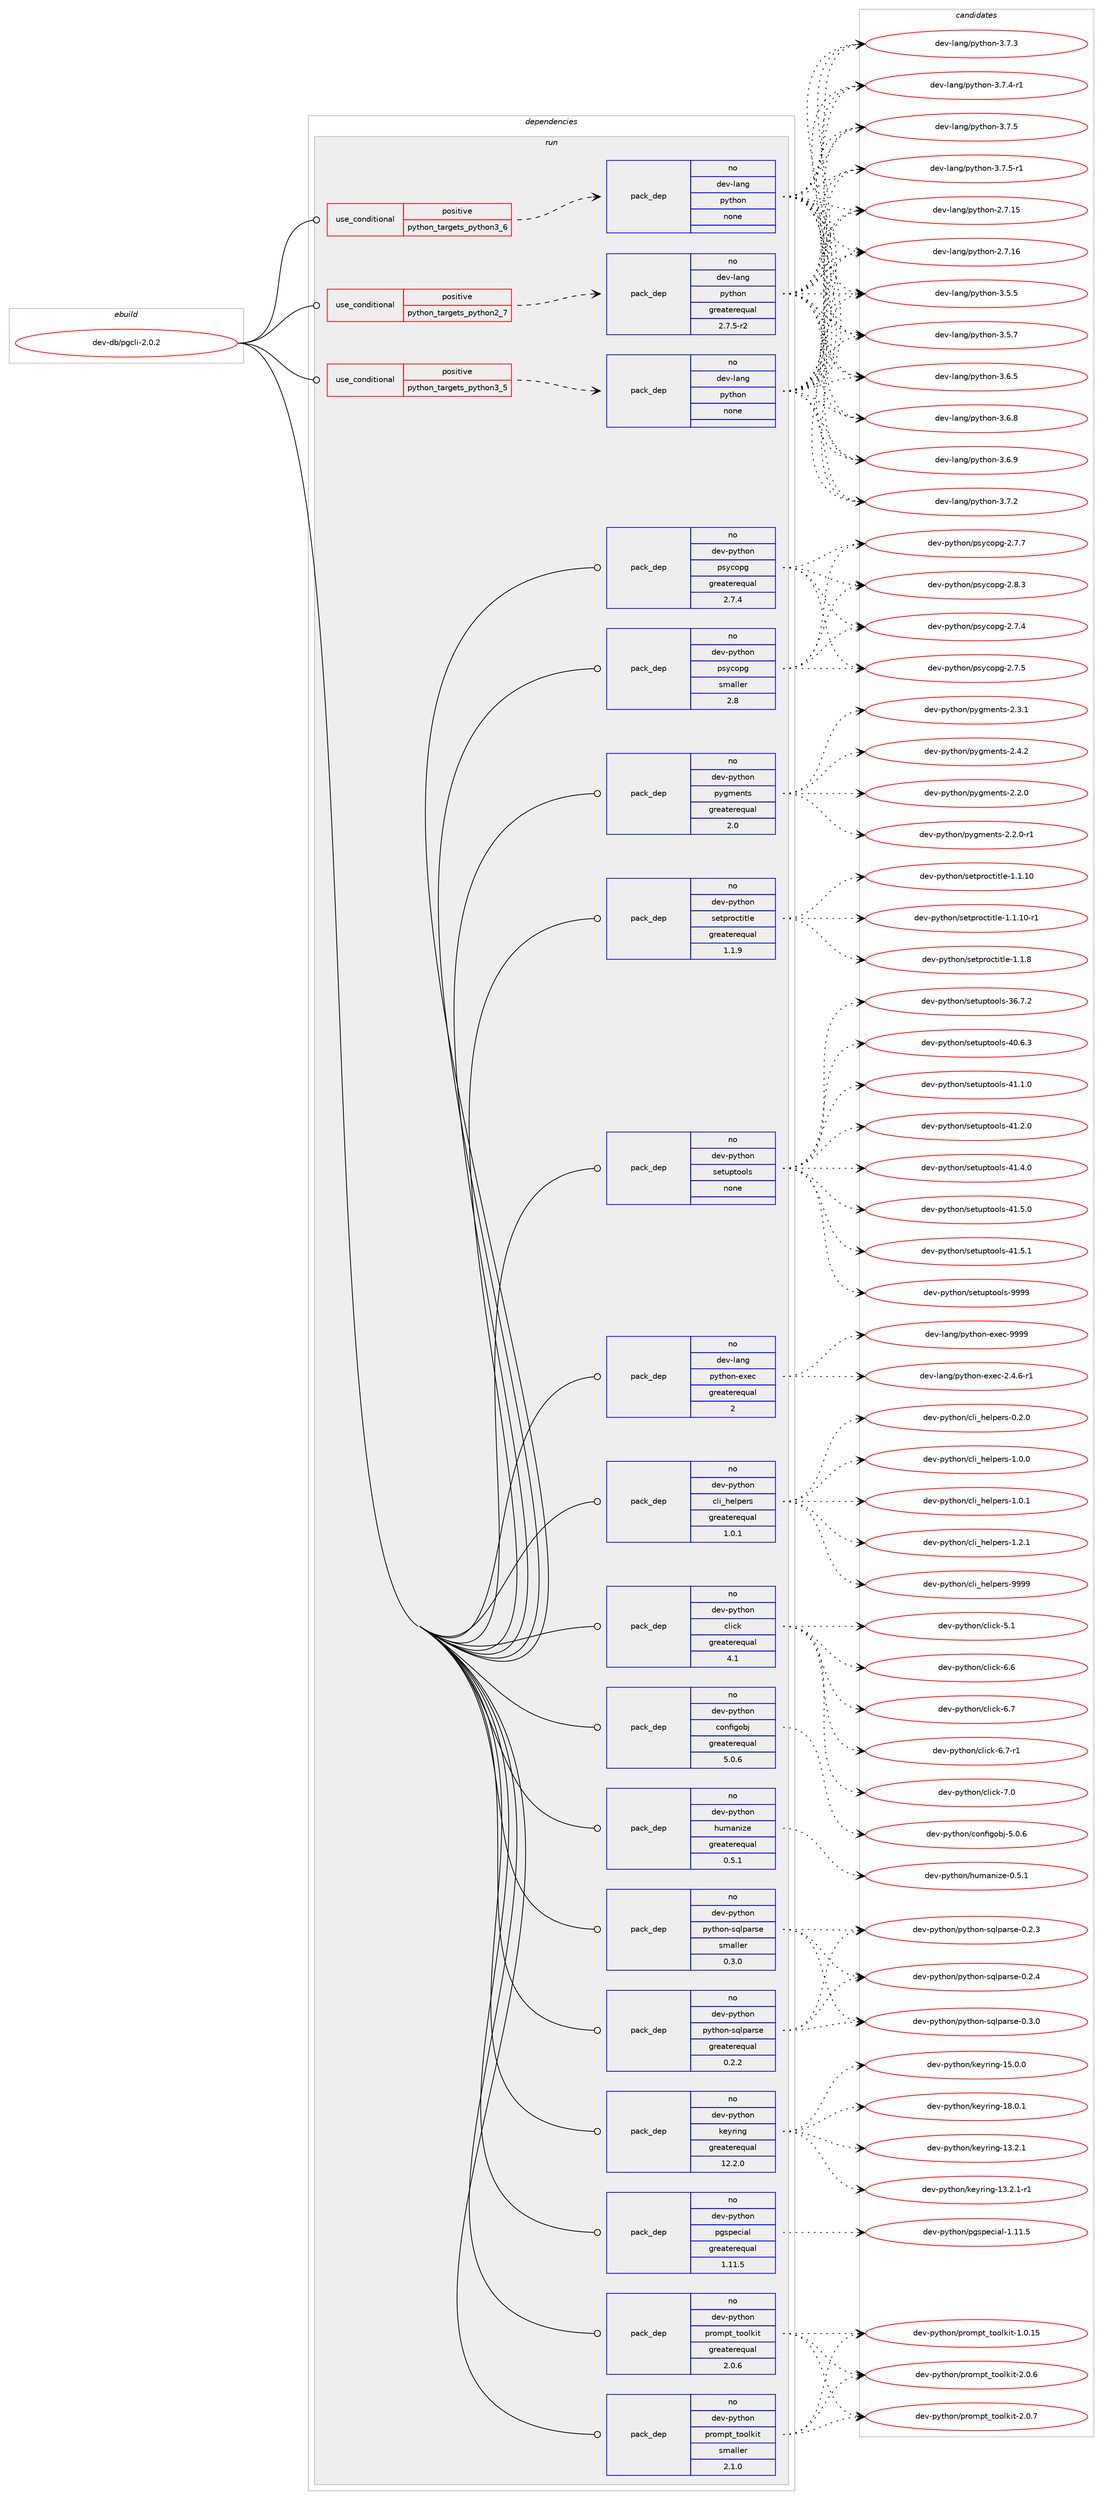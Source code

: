 digraph prolog {

# *************
# Graph options
# *************

newrank=true;
concentrate=true;
compound=true;
graph [rankdir=LR,fontname=Helvetica,fontsize=10,ranksep=1.5];#, ranksep=2.5, nodesep=0.2];
edge  [arrowhead=vee];
node  [fontname=Helvetica,fontsize=10];

# **********
# The ebuild
# **********

subgraph cluster_leftcol {
color=gray;
rank=same;
label=<<i>ebuild</i>>;
id [label="dev-db/pgcli-2.0.2", color=red, width=4, href="../dev-db/pgcli-2.0.2.svg"];
}

# ****************
# The dependencies
# ****************

subgraph cluster_midcol {
color=gray;
label=<<i>dependencies</i>>;
subgraph cluster_compile {
fillcolor="#eeeeee";
style=filled;
label=<<i>compile</i>>;
}
subgraph cluster_compileandrun {
fillcolor="#eeeeee";
style=filled;
label=<<i>compile and run</i>>;
}
subgraph cluster_run {
fillcolor="#eeeeee";
style=filled;
label=<<i>run</i>>;
subgraph cond123504 {
dependency521546 [label=<<TABLE BORDER="0" CELLBORDER="1" CELLSPACING="0" CELLPADDING="4"><TR><TD ROWSPAN="3" CELLPADDING="10">use_conditional</TD></TR><TR><TD>positive</TD></TR><TR><TD>python_targets_python2_7</TD></TR></TABLE>>, shape=none, color=red];
subgraph pack388327 {
dependency521547 [label=<<TABLE BORDER="0" CELLBORDER="1" CELLSPACING="0" CELLPADDING="4" WIDTH="220"><TR><TD ROWSPAN="6" CELLPADDING="30">pack_dep</TD></TR><TR><TD WIDTH="110">no</TD></TR><TR><TD>dev-lang</TD></TR><TR><TD>python</TD></TR><TR><TD>greaterequal</TD></TR><TR><TD>2.7.5-r2</TD></TR></TABLE>>, shape=none, color=blue];
}
dependency521546:e -> dependency521547:w [weight=20,style="dashed",arrowhead="vee"];
}
id:e -> dependency521546:w [weight=20,style="solid",arrowhead="odot"];
subgraph cond123505 {
dependency521548 [label=<<TABLE BORDER="0" CELLBORDER="1" CELLSPACING="0" CELLPADDING="4"><TR><TD ROWSPAN="3" CELLPADDING="10">use_conditional</TD></TR><TR><TD>positive</TD></TR><TR><TD>python_targets_python3_5</TD></TR></TABLE>>, shape=none, color=red];
subgraph pack388328 {
dependency521549 [label=<<TABLE BORDER="0" CELLBORDER="1" CELLSPACING="0" CELLPADDING="4" WIDTH="220"><TR><TD ROWSPAN="6" CELLPADDING="30">pack_dep</TD></TR><TR><TD WIDTH="110">no</TD></TR><TR><TD>dev-lang</TD></TR><TR><TD>python</TD></TR><TR><TD>none</TD></TR><TR><TD></TD></TR></TABLE>>, shape=none, color=blue];
}
dependency521548:e -> dependency521549:w [weight=20,style="dashed",arrowhead="vee"];
}
id:e -> dependency521548:w [weight=20,style="solid",arrowhead="odot"];
subgraph cond123506 {
dependency521550 [label=<<TABLE BORDER="0" CELLBORDER="1" CELLSPACING="0" CELLPADDING="4"><TR><TD ROWSPAN="3" CELLPADDING="10">use_conditional</TD></TR><TR><TD>positive</TD></TR><TR><TD>python_targets_python3_6</TD></TR></TABLE>>, shape=none, color=red];
subgraph pack388329 {
dependency521551 [label=<<TABLE BORDER="0" CELLBORDER="1" CELLSPACING="0" CELLPADDING="4" WIDTH="220"><TR><TD ROWSPAN="6" CELLPADDING="30">pack_dep</TD></TR><TR><TD WIDTH="110">no</TD></TR><TR><TD>dev-lang</TD></TR><TR><TD>python</TD></TR><TR><TD>none</TD></TR><TR><TD></TD></TR></TABLE>>, shape=none, color=blue];
}
dependency521550:e -> dependency521551:w [weight=20,style="dashed",arrowhead="vee"];
}
id:e -> dependency521550:w [weight=20,style="solid",arrowhead="odot"];
subgraph pack388330 {
dependency521552 [label=<<TABLE BORDER="0" CELLBORDER="1" CELLSPACING="0" CELLPADDING="4" WIDTH="220"><TR><TD ROWSPAN="6" CELLPADDING="30">pack_dep</TD></TR><TR><TD WIDTH="110">no</TD></TR><TR><TD>dev-lang</TD></TR><TR><TD>python-exec</TD></TR><TR><TD>greaterequal</TD></TR><TR><TD>2</TD></TR></TABLE>>, shape=none, color=blue];
}
id:e -> dependency521552:w [weight=20,style="solid",arrowhead="odot"];
subgraph pack388331 {
dependency521553 [label=<<TABLE BORDER="0" CELLBORDER="1" CELLSPACING="0" CELLPADDING="4" WIDTH="220"><TR><TD ROWSPAN="6" CELLPADDING="30">pack_dep</TD></TR><TR><TD WIDTH="110">no</TD></TR><TR><TD>dev-python</TD></TR><TR><TD>cli_helpers</TD></TR><TR><TD>greaterequal</TD></TR><TR><TD>1.0.1</TD></TR></TABLE>>, shape=none, color=blue];
}
id:e -> dependency521553:w [weight=20,style="solid",arrowhead="odot"];
subgraph pack388332 {
dependency521554 [label=<<TABLE BORDER="0" CELLBORDER="1" CELLSPACING="0" CELLPADDING="4" WIDTH="220"><TR><TD ROWSPAN="6" CELLPADDING="30">pack_dep</TD></TR><TR><TD WIDTH="110">no</TD></TR><TR><TD>dev-python</TD></TR><TR><TD>click</TD></TR><TR><TD>greaterequal</TD></TR><TR><TD>4.1</TD></TR></TABLE>>, shape=none, color=blue];
}
id:e -> dependency521554:w [weight=20,style="solid",arrowhead="odot"];
subgraph pack388333 {
dependency521555 [label=<<TABLE BORDER="0" CELLBORDER="1" CELLSPACING="0" CELLPADDING="4" WIDTH="220"><TR><TD ROWSPAN="6" CELLPADDING="30">pack_dep</TD></TR><TR><TD WIDTH="110">no</TD></TR><TR><TD>dev-python</TD></TR><TR><TD>configobj</TD></TR><TR><TD>greaterequal</TD></TR><TR><TD>5.0.6</TD></TR></TABLE>>, shape=none, color=blue];
}
id:e -> dependency521555:w [weight=20,style="solid",arrowhead="odot"];
subgraph pack388334 {
dependency521556 [label=<<TABLE BORDER="0" CELLBORDER="1" CELLSPACING="0" CELLPADDING="4" WIDTH="220"><TR><TD ROWSPAN="6" CELLPADDING="30">pack_dep</TD></TR><TR><TD WIDTH="110">no</TD></TR><TR><TD>dev-python</TD></TR><TR><TD>humanize</TD></TR><TR><TD>greaterequal</TD></TR><TR><TD>0.5.1</TD></TR></TABLE>>, shape=none, color=blue];
}
id:e -> dependency521556:w [weight=20,style="solid",arrowhead="odot"];
subgraph pack388335 {
dependency521557 [label=<<TABLE BORDER="0" CELLBORDER="1" CELLSPACING="0" CELLPADDING="4" WIDTH="220"><TR><TD ROWSPAN="6" CELLPADDING="30">pack_dep</TD></TR><TR><TD WIDTH="110">no</TD></TR><TR><TD>dev-python</TD></TR><TR><TD>keyring</TD></TR><TR><TD>greaterequal</TD></TR><TR><TD>12.2.0</TD></TR></TABLE>>, shape=none, color=blue];
}
id:e -> dependency521557:w [weight=20,style="solid",arrowhead="odot"];
subgraph pack388336 {
dependency521558 [label=<<TABLE BORDER="0" CELLBORDER="1" CELLSPACING="0" CELLPADDING="4" WIDTH="220"><TR><TD ROWSPAN="6" CELLPADDING="30">pack_dep</TD></TR><TR><TD WIDTH="110">no</TD></TR><TR><TD>dev-python</TD></TR><TR><TD>pgspecial</TD></TR><TR><TD>greaterequal</TD></TR><TR><TD>1.11.5</TD></TR></TABLE>>, shape=none, color=blue];
}
id:e -> dependency521558:w [weight=20,style="solid",arrowhead="odot"];
subgraph pack388337 {
dependency521559 [label=<<TABLE BORDER="0" CELLBORDER="1" CELLSPACING="0" CELLPADDING="4" WIDTH="220"><TR><TD ROWSPAN="6" CELLPADDING="30">pack_dep</TD></TR><TR><TD WIDTH="110">no</TD></TR><TR><TD>dev-python</TD></TR><TR><TD>prompt_toolkit</TD></TR><TR><TD>greaterequal</TD></TR><TR><TD>2.0.6</TD></TR></TABLE>>, shape=none, color=blue];
}
id:e -> dependency521559:w [weight=20,style="solid",arrowhead="odot"];
subgraph pack388338 {
dependency521560 [label=<<TABLE BORDER="0" CELLBORDER="1" CELLSPACING="0" CELLPADDING="4" WIDTH="220"><TR><TD ROWSPAN="6" CELLPADDING="30">pack_dep</TD></TR><TR><TD WIDTH="110">no</TD></TR><TR><TD>dev-python</TD></TR><TR><TD>prompt_toolkit</TD></TR><TR><TD>smaller</TD></TR><TR><TD>2.1.0</TD></TR></TABLE>>, shape=none, color=blue];
}
id:e -> dependency521560:w [weight=20,style="solid",arrowhead="odot"];
subgraph pack388339 {
dependency521561 [label=<<TABLE BORDER="0" CELLBORDER="1" CELLSPACING="0" CELLPADDING="4" WIDTH="220"><TR><TD ROWSPAN="6" CELLPADDING="30">pack_dep</TD></TR><TR><TD WIDTH="110">no</TD></TR><TR><TD>dev-python</TD></TR><TR><TD>psycopg</TD></TR><TR><TD>greaterequal</TD></TR><TR><TD>2.7.4</TD></TR></TABLE>>, shape=none, color=blue];
}
id:e -> dependency521561:w [weight=20,style="solid",arrowhead="odot"];
subgraph pack388340 {
dependency521562 [label=<<TABLE BORDER="0" CELLBORDER="1" CELLSPACING="0" CELLPADDING="4" WIDTH="220"><TR><TD ROWSPAN="6" CELLPADDING="30">pack_dep</TD></TR><TR><TD WIDTH="110">no</TD></TR><TR><TD>dev-python</TD></TR><TR><TD>psycopg</TD></TR><TR><TD>smaller</TD></TR><TR><TD>2.8</TD></TR></TABLE>>, shape=none, color=blue];
}
id:e -> dependency521562:w [weight=20,style="solid",arrowhead="odot"];
subgraph pack388341 {
dependency521563 [label=<<TABLE BORDER="0" CELLBORDER="1" CELLSPACING="0" CELLPADDING="4" WIDTH="220"><TR><TD ROWSPAN="6" CELLPADDING="30">pack_dep</TD></TR><TR><TD WIDTH="110">no</TD></TR><TR><TD>dev-python</TD></TR><TR><TD>pygments</TD></TR><TR><TD>greaterequal</TD></TR><TR><TD>2.0</TD></TR></TABLE>>, shape=none, color=blue];
}
id:e -> dependency521563:w [weight=20,style="solid",arrowhead="odot"];
subgraph pack388342 {
dependency521564 [label=<<TABLE BORDER="0" CELLBORDER="1" CELLSPACING="0" CELLPADDING="4" WIDTH="220"><TR><TD ROWSPAN="6" CELLPADDING="30">pack_dep</TD></TR><TR><TD WIDTH="110">no</TD></TR><TR><TD>dev-python</TD></TR><TR><TD>python-sqlparse</TD></TR><TR><TD>greaterequal</TD></TR><TR><TD>0.2.2</TD></TR></TABLE>>, shape=none, color=blue];
}
id:e -> dependency521564:w [weight=20,style="solid",arrowhead="odot"];
subgraph pack388343 {
dependency521565 [label=<<TABLE BORDER="0" CELLBORDER="1" CELLSPACING="0" CELLPADDING="4" WIDTH="220"><TR><TD ROWSPAN="6" CELLPADDING="30">pack_dep</TD></TR><TR><TD WIDTH="110">no</TD></TR><TR><TD>dev-python</TD></TR><TR><TD>python-sqlparse</TD></TR><TR><TD>smaller</TD></TR><TR><TD>0.3.0</TD></TR></TABLE>>, shape=none, color=blue];
}
id:e -> dependency521565:w [weight=20,style="solid",arrowhead="odot"];
subgraph pack388344 {
dependency521566 [label=<<TABLE BORDER="0" CELLBORDER="1" CELLSPACING="0" CELLPADDING="4" WIDTH="220"><TR><TD ROWSPAN="6" CELLPADDING="30">pack_dep</TD></TR><TR><TD WIDTH="110">no</TD></TR><TR><TD>dev-python</TD></TR><TR><TD>setproctitle</TD></TR><TR><TD>greaterequal</TD></TR><TR><TD>1.1.9</TD></TR></TABLE>>, shape=none, color=blue];
}
id:e -> dependency521566:w [weight=20,style="solid",arrowhead="odot"];
subgraph pack388345 {
dependency521567 [label=<<TABLE BORDER="0" CELLBORDER="1" CELLSPACING="0" CELLPADDING="4" WIDTH="220"><TR><TD ROWSPAN="6" CELLPADDING="30">pack_dep</TD></TR><TR><TD WIDTH="110">no</TD></TR><TR><TD>dev-python</TD></TR><TR><TD>setuptools</TD></TR><TR><TD>none</TD></TR><TR><TD></TD></TR></TABLE>>, shape=none, color=blue];
}
id:e -> dependency521567:w [weight=20,style="solid",arrowhead="odot"];
}
}

# **************
# The candidates
# **************

subgraph cluster_choices {
rank=same;
color=gray;
label=<<i>candidates</i>>;

subgraph choice388327 {
color=black;
nodesep=1;
choice10010111845108971101034711212111610411111045504655464953 [label="dev-lang/python-2.7.15", color=red, width=4,href="../dev-lang/python-2.7.15.svg"];
choice10010111845108971101034711212111610411111045504655464954 [label="dev-lang/python-2.7.16", color=red, width=4,href="../dev-lang/python-2.7.16.svg"];
choice100101118451089711010347112121116104111110455146534653 [label="dev-lang/python-3.5.5", color=red, width=4,href="../dev-lang/python-3.5.5.svg"];
choice100101118451089711010347112121116104111110455146534655 [label="dev-lang/python-3.5.7", color=red, width=4,href="../dev-lang/python-3.5.7.svg"];
choice100101118451089711010347112121116104111110455146544653 [label="dev-lang/python-3.6.5", color=red, width=4,href="../dev-lang/python-3.6.5.svg"];
choice100101118451089711010347112121116104111110455146544656 [label="dev-lang/python-3.6.8", color=red, width=4,href="../dev-lang/python-3.6.8.svg"];
choice100101118451089711010347112121116104111110455146544657 [label="dev-lang/python-3.6.9", color=red, width=4,href="../dev-lang/python-3.6.9.svg"];
choice100101118451089711010347112121116104111110455146554650 [label="dev-lang/python-3.7.2", color=red, width=4,href="../dev-lang/python-3.7.2.svg"];
choice100101118451089711010347112121116104111110455146554651 [label="dev-lang/python-3.7.3", color=red, width=4,href="../dev-lang/python-3.7.3.svg"];
choice1001011184510897110103471121211161041111104551465546524511449 [label="dev-lang/python-3.7.4-r1", color=red, width=4,href="../dev-lang/python-3.7.4-r1.svg"];
choice100101118451089711010347112121116104111110455146554653 [label="dev-lang/python-3.7.5", color=red, width=4,href="../dev-lang/python-3.7.5.svg"];
choice1001011184510897110103471121211161041111104551465546534511449 [label="dev-lang/python-3.7.5-r1", color=red, width=4,href="../dev-lang/python-3.7.5-r1.svg"];
dependency521547:e -> choice10010111845108971101034711212111610411111045504655464953:w [style=dotted,weight="100"];
dependency521547:e -> choice10010111845108971101034711212111610411111045504655464954:w [style=dotted,weight="100"];
dependency521547:e -> choice100101118451089711010347112121116104111110455146534653:w [style=dotted,weight="100"];
dependency521547:e -> choice100101118451089711010347112121116104111110455146534655:w [style=dotted,weight="100"];
dependency521547:e -> choice100101118451089711010347112121116104111110455146544653:w [style=dotted,weight="100"];
dependency521547:e -> choice100101118451089711010347112121116104111110455146544656:w [style=dotted,weight="100"];
dependency521547:e -> choice100101118451089711010347112121116104111110455146544657:w [style=dotted,weight="100"];
dependency521547:e -> choice100101118451089711010347112121116104111110455146554650:w [style=dotted,weight="100"];
dependency521547:e -> choice100101118451089711010347112121116104111110455146554651:w [style=dotted,weight="100"];
dependency521547:e -> choice1001011184510897110103471121211161041111104551465546524511449:w [style=dotted,weight="100"];
dependency521547:e -> choice100101118451089711010347112121116104111110455146554653:w [style=dotted,weight="100"];
dependency521547:e -> choice1001011184510897110103471121211161041111104551465546534511449:w [style=dotted,weight="100"];
}
subgraph choice388328 {
color=black;
nodesep=1;
choice10010111845108971101034711212111610411111045504655464953 [label="dev-lang/python-2.7.15", color=red, width=4,href="../dev-lang/python-2.7.15.svg"];
choice10010111845108971101034711212111610411111045504655464954 [label="dev-lang/python-2.7.16", color=red, width=4,href="../dev-lang/python-2.7.16.svg"];
choice100101118451089711010347112121116104111110455146534653 [label="dev-lang/python-3.5.5", color=red, width=4,href="../dev-lang/python-3.5.5.svg"];
choice100101118451089711010347112121116104111110455146534655 [label="dev-lang/python-3.5.7", color=red, width=4,href="../dev-lang/python-3.5.7.svg"];
choice100101118451089711010347112121116104111110455146544653 [label="dev-lang/python-3.6.5", color=red, width=4,href="../dev-lang/python-3.6.5.svg"];
choice100101118451089711010347112121116104111110455146544656 [label="dev-lang/python-3.6.8", color=red, width=4,href="../dev-lang/python-3.6.8.svg"];
choice100101118451089711010347112121116104111110455146544657 [label="dev-lang/python-3.6.9", color=red, width=4,href="../dev-lang/python-3.6.9.svg"];
choice100101118451089711010347112121116104111110455146554650 [label="dev-lang/python-3.7.2", color=red, width=4,href="../dev-lang/python-3.7.2.svg"];
choice100101118451089711010347112121116104111110455146554651 [label="dev-lang/python-3.7.3", color=red, width=4,href="../dev-lang/python-3.7.3.svg"];
choice1001011184510897110103471121211161041111104551465546524511449 [label="dev-lang/python-3.7.4-r1", color=red, width=4,href="../dev-lang/python-3.7.4-r1.svg"];
choice100101118451089711010347112121116104111110455146554653 [label="dev-lang/python-3.7.5", color=red, width=4,href="../dev-lang/python-3.7.5.svg"];
choice1001011184510897110103471121211161041111104551465546534511449 [label="dev-lang/python-3.7.5-r1", color=red, width=4,href="../dev-lang/python-3.7.5-r1.svg"];
dependency521549:e -> choice10010111845108971101034711212111610411111045504655464953:w [style=dotted,weight="100"];
dependency521549:e -> choice10010111845108971101034711212111610411111045504655464954:w [style=dotted,weight="100"];
dependency521549:e -> choice100101118451089711010347112121116104111110455146534653:w [style=dotted,weight="100"];
dependency521549:e -> choice100101118451089711010347112121116104111110455146534655:w [style=dotted,weight="100"];
dependency521549:e -> choice100101118451089711010347112121116104111110455146544653:w [style=dotted,weight="100"];
dependency521549:e -> choice100101118451089711010347112121116104111110455146544656:w [style=dotted,weight="100"];
dependency521549:e -> choice100101118451089711010347112121116104111110455146544657:w [style=dotted,weight="100"];
dependency521549:e -> choice100101118451089711010347112121116104111110455146554650:w [style=dotted,weight="100"];
dependency521549:e -> choice100101118451089711010347112121116104111110455146554651:w [style=dotted,weight="100"];
dependency521549:e -> choice1001011184510897110103471121211161041111104551465546524511449:w [style=dotted,weight="100"];
dependency521549:e -> choice100101118451089711010347112121116104111110455146554653:w [style=dotted,weight="100"];
dependency521549:e -> choice1001011184510897110103471121211161041111104551465546534511449:w [style=dotted,weight="100"];
}
subgraph choice388329 {
color=black;
nodesep=1;
choice10010111845108971101034711212111610411111045504655464953 [label="dev-lang/python-2.7.15", color=red, width=4,href="../dev-lang/python-2.7.15.svg"];
choice10010111845108971101034711212111610411111045504655464954 [label="dev-lang/python-2.7.16", color=red, width=4,href="../dev-lang/python-2.7.16.svg"];
choice100101118451089711010347112121116104111110455146534653 [label="dev-lang/python-3.5.5", color=red, width=4,href="../dev-lang/python-3.5.5.svg"];
choice100101118451089711010347112121116104111110455146534655 [label="dev-lang/python-3.5.7", color=red, width=4,href="../dev-lang/python-3.5.7.svg"];
choice100101118451089711010347112121116104111110455146544653 [label="dev-lang/python-3.6.5", color=red, width=4,href="../dev-lang/python-3.6.5.svg"];
choice100101118451089711010347112121116104111110455146544656 [label="dev-lang/python-3.6.8", color=red, width=4,href="../dev-lang/python-3.6.8.svg"];
choice100101118451089711010347112121116104111110455146544657 [label="dev-lang/python-3.6.9", color=red, width=4,href="../dev-lang/python-3.6.9.svg"];
choice100101118451089711010347112121116104111110455146554650 [label="dev-lang/python-3.7.2", color=red, width=4,href="../dev-lang/python-3.7.2.svg"];
choice100101118451089711010347112121116104111110455146554651 [label="dev-lang/python-3.7.3", color=red, width=4,href="../dev-lang/python-3.7.3.svg"];
choice1001011184510897110103471121211161041111104551465546524511449 [label="dev-lang/python-3.7.4-r1", color=red, width=4,href="../dev-lang/python-3.7.4-r1.svg"];
choice100101118451089711010347112121116104111110455146554653 [label="dev-lang/python-3.7.5", color=red, width=4,href="../dev-lang/python-3.7.5.svg"];
choice1001011184510897110103471121211161041111104551465546534511449 [label="dev-lang/python-3.7.5-r1", color=red, width=4,href="../dev-lang/python-3.7.5-r1.svg"];
dependency521551:e -> choice10010111845108971101034711212111610411111045504655464953:w [style=dotted,weight="100"];
dependency521551:e -> choice10010111845108971101034711212111610411111045504655464954:w [style=dotted,weight="100"];
dependency521551:e -> choice100101118451089711010347112121116104111110455146534653:w [style=dotted,weight="100"];
dependency521551:e -> choice100101118451089711010347112121116104111110455146534655:w [style=dotted,weight="100"];
dependency521551:e -> choice100101118451089711010347112121116104111110455146544653:w [style=dotted,weight="100"];
dependency521551:e -> choice100101118451089711010347112121116104111110455146544656:w [style=dotted,weight="100"];
dependency521551:e -> choice100101118451089711010347112121116104111110455146544657:w [style=dotted,weight="100"];
dependency521551:e -> choice100101118451089711010347112121116104111110455146554650:w [style=dotted,weight="100"];
dependency521551:e -> choice100101118451089711010347112121116104111110455146554651:w [style=dotted,weight="100"];
dependency521551:e -> choice1001011184510897110103471121211161041111104551465546524511449:w [style=dotted,weight="100"];
dependency521551:e -> choice100101118451089711010347112121116104111110455146554653:w [style=dotted,weight="100"];
dependency521551:e -> choice1001011184510897110103471121211161041111104551465546534511449:w [style=dotted,weight="100"];
}
subgraph choice388330 {
color=black;
nodesep=1;
choice10010111845108971101034711212111610411111045101120101994550465246544511449 [label="dev-lang/python-exec-2.4.6-r1", color=red, width=4,href="../dev-lang/python-exec-2.4.6-r1.svg"];
choice10010111845108971101034711212111610411111045101120101994557575757 [label="dev-lang/python-exec-9999", color=red, width=4,href="../dev-lang/python-exec-9999.svg"];
dependency521552:e -> choice10010111845108971101034711212111610411111045101120101994550465246544511449:w [style=dotted,weight="100"];
dependency521552:e -> choice10010111845108971101034711212111610411111045101120101994557575757:w [style=dotted,weight="100"];
}
subgraph choice388331 {
color=black;
nodesep=1;
choice10010111845112121116104111110479910810595104101108112101114115454846504648 [label="dev-python/cli_helpers-0.2.0", color=red, width=4,href="../dev-python/cli_helpers-0.2.0.svg"];
choice10010111845112121116104111110479910810595104101108112101114115454946484648 [label="dev-python/cli_helpers-1.0.0", color=red, width=4,href="../dev-python/cli_helpers-1.0.0.svg"];
choice10010111845112121116104111110479910810595104101108112101114115454946484649 [label="dev-python/cli_helpers-1.0.1", color=red, width=4,href="../dev-python/cli_helpers-1.0.1.svg"];
choice10010111845112121116104111110479910810595104101108112101114115454946504649 [label="dev-python/cli_helpers-1.2.1", color=red, width=4,href="../dev-python/cli_helpers-1.2.1.svg"];
choice100101118451121211161041111104799108105951041011081121011141154557575757 [label="dev-python/cli_helpers-9999", color=red, width=4,href="../dev-python/cli_helpers-9999.svg"];
dependency521553:e -> choice10010111845112121116104111110479910810595104101108112101114115454846504648:w [style=dotted,weight="100"];
dependency521553:e -> choice10010111845112121116104111110479910810595104101108112101114115454946484648:w [style=dotted,weight="100"];
dependency521553:e -> choice10010111845112121116104111110479910810595104101108112101114115454946484649:w [style=dotted,weight="100"];
dependency521553:e -> choice10010111845112121116104111110479910810595104101108112101114115454946504649:w [style=dotted,weight="100"];
dependency521553:e -> choice100101118451121211161041111104799108105951041011081121011141154557575757:w [style=dotted,weight="100"];
}
subgraph choice388332 {
color=black;
nodesep=1;
choice1001011184511212111610411111047991081059910745534649 [label="dev-python/click-5.1", color=red, width=4,href="../dev-python/click-5.1.svg"];
choice1001011184511212111610411111047991081059910745544654 [label="dev-python/click-6.6", color=red, width=4,href="../dev-python/click-6.6.svg"];
choice1001011184511212111610411111047991081059910745544655 [label="dev-python/click-6.7", color=red, width=4,href="../dev-python/click-6.7.svg"];
choice10010111845112121116104111110479910810599107455446554511449 [label="dev-python/click-6.7-r1", color=red, width=4,href="../dev-python/click-6.7-r1.svg"];
choice1001011184511212111610411111047991081059910745554648 [label="dev-python/click-7.0", color=red, width=4,href="../dev-python/click-7.0.svg"];
dependency521554:e -> choice1001011184511212111610411111047991081059910745534649:w [style=dotted,weight="100"];
dependency521554:e -> choice1001011184511212111610411111047991081059910745544654:w [style=dotted,weight="100"];
dependency521554:e -> choice1001011184511212111610411111047991081059910745544655:w [style=dotted,weight="100"];
dependency521554:e -> choice10010111845112121116104111110479910810599107455446554511449:w [style=dotted,weight="100"];
dependency521554:e -> choice1001011184511212111610411111047991081059910745554648:w [style=dotted,weight="100"];
}
subgraph choice388333 {
color=black;
nodesep=1;
choice10010111845112121116104111110479911111010210510311198106455346484654 [label="dev-python/configobj-5.0.6", color=red, width=4,href="../dev-python/configobj-5.0.6.svg"];
dependency521555:e -> choice10010111845112121116104111110479911111010210510311198106455346484654:w [style=dotted,weight="100"];
}
subgraph choice388334 {
color=black;
nodesep=1;
choice100101118451121211161041111104710411710997110105122101454846534649 [label="dev-python/humanize-0.5.1", color=red, width=4,href="../dev-python/humanize-0.5.1.svg"];
dependency521556:e -> choice100101118451121211161041111104710411710997110105122101454846534649:w [style=dotted,weight="100"];
}
subgraph choice388335 {
color=black;
nodesep=1;
choice100101118451121211161041111104710710112111410511010345495146504649 [label="dev-python/keyring-13.2.1", color=red, width=4,href="../dev-python/keyring-13.2.1.svg"];
choice1001011184511212111610411111047107101121114105110103454951465046494511449 [label="dev-python/keyring-13.2.1-r1", color=red, width=4,href="../dev-python/keyring-13.2.1-r1.svg"];
choice100101118451121211161041111104710710112111410511010345495346484648 [label="dev-python/keyring-15.0.0", color=red, width=4,href="../dev-python/keyring-15.0.0.svg"];
choice100101118451121211161041111104710710112111410511010345495646484649 [label="dev-python/keyring-18.0.1", color=red, width=4,href="../dev-python/keyring-18.0.1.svg"];
dependency521557:e -> choice100101118451121211161041111104710710112111410511010345495146504649:w [style=dotted,weight="100"];
dependency521557:e -> choice1001011184511212111610411111047107101121114105110103454951465046494511449:w [style=dotted,weight="100"];
dependency521557:e -> choice100101118451121211161041111104710710112111410511010345495346484648:w [style=dotted,weight="100"];
dependency521557:e -> choice100101118451121211161041111104710710112111410511010345495646484649:w [style=dotted,weight="100"];
}
subgraph choice388336 {
color=black;
nodesep=1;
choice1001011184511212111610411111047112103115112101991059710845494649494653 [label="dev-python/pgspecial-1.11.5", color=red, width=4,href="../dev-python/pgspecial-1.11.5.svg"];
dependency521558:e -> choice1001011184511212111610411111047112103115112101991059710845494649494653:w [style=dotted,weight="100"];
}
subgraph choice388337 {
color=black;
nodesep=1;
choice10010111845112121116104111110471121141111091121169511611111110810710511645494648464953 [label="dev-python/prompt_toolkit-1.0.15", color=red, width=4,href="../dev-python/prompt_toolkit-1.0.15.svg"];
choice100101118451121211161041111104711211411110911211695116111111108107105116455046484654 [label="dev-python/prompt_toolkit-2.0.6", color=red, width=4,href="../dev-python/prompt_toolkit-2.0.6.svg"];
choice100101118451121211161041111104711211411110911211695116111111108107105116455046484655 [label="dev-python/prompt_toolkit-2.0.7", color=red, width=4,href="../dev-python/prompt_toolkit-2.0.7.svg"];
dependency521559:e -> choice10010111845112121116104111110471121141111091121169511611111110810710511645494648464953:w [style=dotted,weight="100"];
dependency521559:e -> choice100101118451121211161041111104711211411110911211695116111111108107105116455046484654:w [style=dotted,weight="100"];
dependency521559:e -> choice100101118451121211161041111104711211411110911211695116111111108107105116455046484655:w [style=dotted,weight="100"];
}
subgraph choice388338 {
color=black;
nodesep=1;
choice10010111845112121116104111110471121141111091121169511611111110810710511645494648464953 [label="dev-python/prompt_toolkit-1.0.15", color=red, width=4,href="../dev-python/prompt_toolkit-1.0.15.svg"];
choice100101118451121211161041111104711211411110911211695116111111108107105116455046484654 [label="dev-python/prompt_toolkit-2.0.6", color=red, width=4,href="../dev-python/prompt_toolkit-2.0.6.svg"];
choice100101118451121211161041111104711211411110911211695116111111108107105116455046484655 [label="dev-python/prompt_toolkit-2.0.7", color=red, width=4,href="../dev-python/prompt_toolkit-2.0.7.svg"];
dependency521560:e -> choice10010111845112121116104111110471121141111091121169511611111110810710511645494648464953:w [style=dotted,weight="100"];
dependency521560:e -> choice100101118451121211161041111104711211411110911211695116111111108107105116455046484654:w [style=dotted,weight="100"];
dependency521560:e -> choice100101118451121211161041111104711211411110911211695116111111108107105116455046484655:w [style=dotted,weight="100"];
}
subgraph choice388339 {
color=black;
nodesep=1;
choice100101118451121211161041111104711211512199111112103455046554652 [label="dev-python/psycopg-2.7.4", color=red, width=4,href="../dev-python/psycopg-2.7.4.svg"];
choice100101118451121211161041111104711211512199111112103455046554653 [label="dev-python/psycopg-2.7.5", color=red, width=4,href="../dev-python/psycopg-2.7.5.svg"];
choice100101118451121211161041111104711211512199111112103455046554655 [label="dev-python/psycopg-2.7.7", color=red, width=4,href="../dev-python/psycopg-2.7.7.svg"];
choice100101118451121211161041111104711211512199111112103455046564651 [label="dev-python/psycopg-2.8.3", color=red, width=4,href="../dev-python/psycopg-2.8.3.svg"];
dependency521561:e -> choice100101118451121211161041111104711211512199111112103455046554652:w [style=dotted,weight="100"];
dependency521561:e -> choice100101118451121211161041111104711211512199111112103455046554653:w [style=dotted,weight="100"];
dependency521561:e -> choice100101118451121211161041111104711211512199111112103455046554655:w [style=dotted,weight="100"];
dependency521561:e -> choice100101118451121211161041111104711211512199111112103455046564651:w [style=dotted,weight="100"];
}
subgraph choice388340 {
color=black;
nodesep=1;
choice100101118451121211161041111104711211512199111112103455046554652 [label="dev-python/psycopg-2.7.4", color=red, width=4,href="../dev-python/psycopg-2.7.4.svg"];
choice100101118451121211161041111104711211512199111112103455046554653 [label="dev-python/psycopg-2.7.5", color=red, width=4,href="../dev-python/psycopg-2.7.5.svg"];
choice100101118451121211161041111104711211512199111112103455046554655 [label="dev-python/psycopg-2.7.7", color=red, width=4,href="../dev-python/psycopg-2.7.7.svg"];
choice100101118451121211161041111104711211512199111112103455046564651 [label="dev-python/psycopg-2.8.3", color=red, width=4,href="../dev-python/psycopg-2.8.3.svg"];
dependency521562:e -> choice100101118451121211161041111104711211512199111112103455046554652:w [style=dotted,weight="100"];
dependency521562:e -> choice100101118451121211161041111104711211512199111112103455046554653:w [style=dotted,weight="100"];
dependency521562:e -> choice100101118451121211161041111104711211512199111112103455046554655:w [style=dotted,weight="100"];
dependency521562:e -> choice100101118451121211161041111104711211512199111112103455046564651:w [style=dotted,weight="100"];
}
subgraph choice388341 {
color=black;
nodesep=1;
choice1001011184511212111610411111047112121103109101110116115455046504648 [label="dev-python/pygments-2.2.0", color=red, width=4,href="../dev-python/pygments-2.2.0.svg"];
choice10010111845112121116104111110471121211031091011101161154550465046484511449 [label="dev-python/pygments-2.2.0-r1", color=red, width=4,href="../dev-python/pygments-2.2.0-r1.svg"];
choice1001011184511212111610411111047112121103109101110116115455046514649 [label="dev-python/pygments-2.3.1", color=red, width=4,href="../dev-python/pygments-2.3.1.svg"];
choice1001011184511212111610411111047112121103109101110116115455046524650 [label="dev-python/pygments-2.4.2", color=red, width=4,href="../dev-python/pygments-2.4.2.svg"];
dependency521563:e -> choice1001011184511212111610411111047112121103109101110116115455046504648:w [style=dotted,weight="100"];
dependency521563:e -> choice10010111845112121116104111110471121211031091011101161154550465046484511449:w [style=dotted,weight="100"];
dependency521563:e -> choice1001011184511212111610411111047112121103109101110116115455046514649:w [style=dotted,weight="100"];
dependency521563:e -> choice1001011184511212111610411111047112121103109101110116115455046524650:w [style=dotted,weight="100"];
}
subgraph choice388342 {
color=black;
nodesep=1;
choice10010111845112121116104111110471121211161041111104511511310811297114115101454846504651 [label="dev-python/python-sqlparse-0.2.3", color=red, width=4,href="../dev-python/python-sqlparse-0.2.3.svg"];
choice10010111845112121116104111110471121211161041111104511511310811297114115101454846504652 [label="dev-python/python-sqlparse-0.2.4", color=red, width=4,href="../dev-python/python-sqlparse-0.2.4.svg"];
choice10010111845112121116104111110471121211161041111104511511310811297114115101454846514648 [label="dev-python/python-sqlparse-0.3.0", color=red, width=4,href="../dev-python/python-sqlparse-0.3.0.svg"];
dependency521564:e -> choice10010111845112121116104111110471121211161041111104511511310811297114115101454846504651:w [style=dotted,weight="100"];
dependency521564:e -> choice10010111845112121116104111110471121211161041111104511511310811297114115101454846504652:w [style=dotted,weight="100"];
dependency521564:e -> choice10010111845112121116104111110471121211161041111104511511310811297114115101454846514648:w [style=dotted,weight="100"];
}
subgraph choice388343 {
color=black;
nodesep=1;
choice10010111845112121116104111110471121211161041111104511511310811297114115101454846504651 [label="dev-python/python-sqlparse-0.2.3", color=red, width=4,href="../dev-python/python-sqlparse-0.2.3.svg"];
choice10010111845112121116104111110471121211161041111104511511310811297114115101454846504652 [label="dev-python/python-sqlparse-0.2.4", color=red, width=4,href="../dev-python/python-sqlparse-0.2.4.svg"];
choice10010111845112121116104111110471121211161041111104511511310811297114115101454846514648 [label="dev-python/python-sqlparse-0.3.0", color=red, width=4,href="../dev-python/python-sqlparse-0.3.0.svg"];
dependency521565:e -> choice10010111845112121116104111110471121211161041111104511511310811297114115101454846504651:w [style=dotted,weight="100"];
dependency521565:e -> choice10010111845112121116104111110471121211161041111104511511310811297114115101454846504652:w [style=dotted,weight="100"];
dependency521565:e -> choice10010111845112121116104111110471121211161041111104511511310811297114115101454846514648:w [style=dotted,weight="100"];
}
subgraph choice388344 {
color=black;
nodesep=1;
choice10010111845112121116104111110471151011161121141119911610511610810145494649464948 [label="dev-python/setproctitle-1.1.10", color=red, width=4,href="../dev-python/setproctitle-1.1.10.svg"];
choice100101118451121211161041111104711510111611211411199116105116108101454946494649484511449 [label="dev-python/setproctitle-1.1.10-r1", color=red, width=4,href="../dev-python/setproctitle-1.1.10-r1.svg"];
choice100101118451121211161041111104711510111611211411199116105116108101454946494656 [label="dev-python/setproctitle-1.1.8", color=red, width=4,href="../dev-python/setproctitle-1.1.8.svg"];
dependency521566:e -> choice10010111845112121116104111110471151011161121141119911610511610810145494649464948:w [style=dotted,weight="100"];
dependency521566:e -> choice100101118451121211161041111104711510111611211411199116105116108101454946494649484511449:w [style=dotted,weight="100"];
dependency521566:e -> choice100101118451121211161041111104711510111611211411199116105116108101454946494656:w [style=dotted,weight="100"];
}
subgraph choice388345 {
color=black;
nodesep=1;
choice100101118451121211161041111104711510111611711211611111110811545515446554650 [label="dev-python/setuptools-36.7.2", color=red, width=4,href="../dev-python/setuptools-36.7.2.svg"];
choice100101118451121211161041111104711510111611711211611111110811545524846544651 [label="dev-python/setuptools-40.6.3", color=red, width=4,href="../dev-python/setuptools-40.6.3.svg"];
choice100101118451121211161041111104711510111611711211611111110811545524946494648 [label="dev-python/setuptools-41.1.0", color=red, width=4,href="../dev-python/setuptools-41.1.0.svg"];
choice100101118451121211161041111104711510111611711211611111110811545524946504648 [label="dev-python/setuptools-41.2.0", color=red, width=4,href="../dev-python/setuptools-41.2.0.svg"];
choice100101118451121211161041111104711510111611711211611111110811545524946524648 [label="dev-python/setuptools-41.4.0", color=red, width=4,href="../dev-python/setuptools-41.4.0.svg"];
choice100101118451121211161041111104711510111611711211611111110811545524946534648 [label="dev-python/setuptools-41.5.0", color=red, width=4,href="../dev-python/setuptools-41.5.0.svg"];
choice100101118451121211161041111104711510111611711211611111110811545524946534649 [label="dev-python/setuptools-41.5.1", color=red, width=4,href="../dev-python/setuptools-41.5.1.svg"];
choice10010111845112121116104111110471151011161171121161111111081154557575757 [label="dev-python/setuptools-9999", color=red, width=4,href="../dev-python/setuptools-9999.svg"];
dependency521567:e -> choice100101118451121211161041111104711510111611711211611111110811545515446554650:w [style=dotted,weight="100"];
dependency521567:e -> choice100101118451121211161041111104711510111611711211611111110811545524846544651:w [style=dotted,weight="100"];
dependency521567:e -> choice100101118451121211161041111104711510111611711211611111110811545524946494648:w [style=dotted,weight="100"];
dependency521567:e -> choice100101118451121211161041111104711510111611711211611111110811545524946504648:w [style=dotted,weight="100"];
dependency521567:e -> choice100101118451121211161041111104711510111611711211611111110811545524946524648:w [style=dotted,weight="100"];
dependency521567:e -> choice100101118451121211161041111104711510111611711211611111110811545524946534648:w [style=dotted,weight="100"];
dependency521567:e -> choice100101118451121211161041111104711510111611711211611111110811545524946534649:w [style=dotted,weight="100"];
dependency521567:e -> choice10010111845112121116104111110471151011161171121161111111081154557575757:w [style=dotted,weight="100"];
}
}

}
